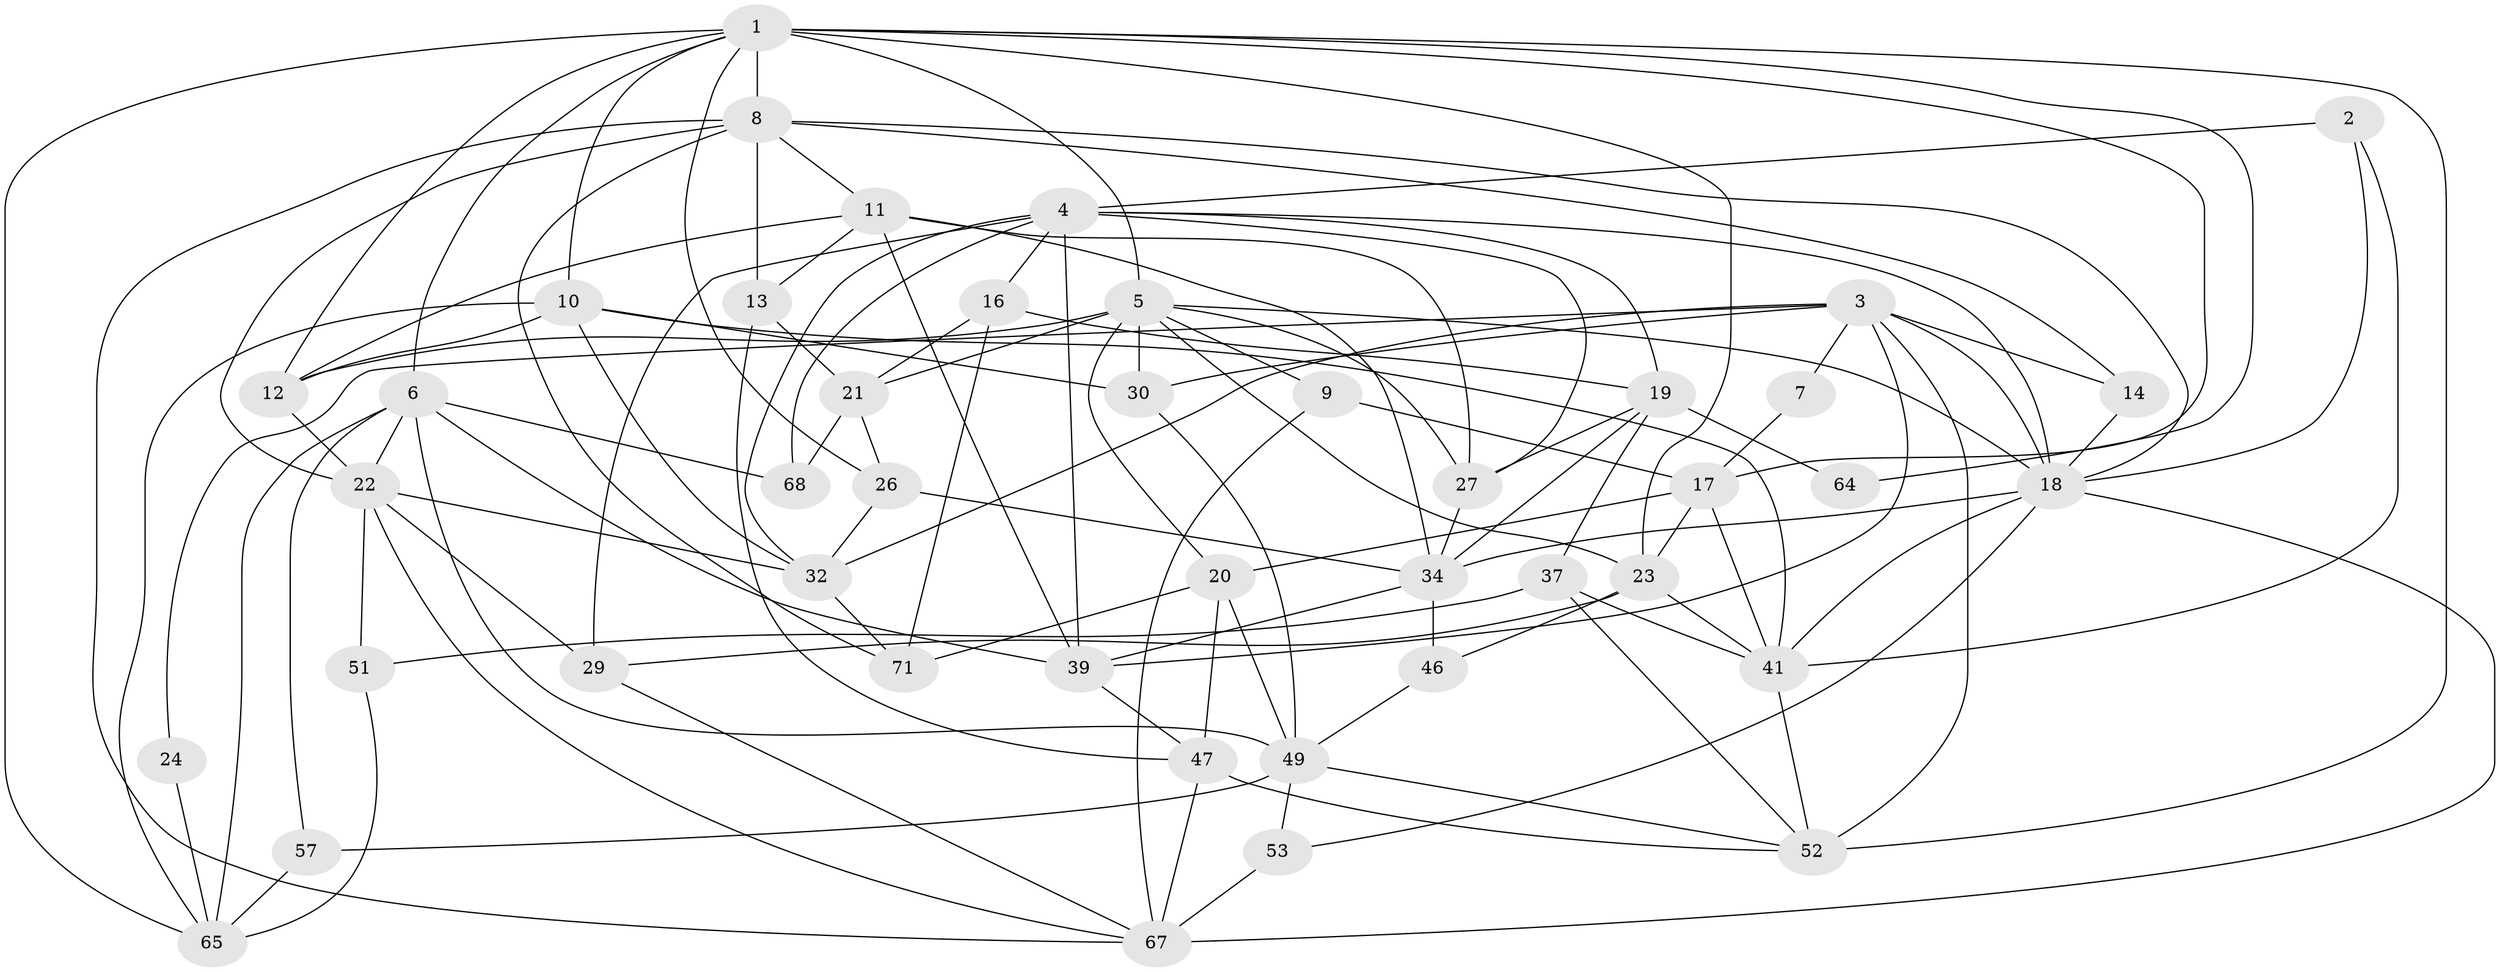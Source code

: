 // original degree distribution, {5: 0.22666666666666666, 3: 0.26666666666666666, 2: 0.14666666666666667, 6: 0.06666666666666667, 7: 0.02666666666666667, 4: 0.24, 8: 0.013333333333333334, 9: 0.013333333333333334}
// Generated by graph-tools (version 1.1) at 2025/41/03/06/25 10:41:56]
// undirected, 44 vertices, 117 edges
graph export_dot {
graph [start="1"]
  node [color=gray90,style=filled];
  1 [super="+40"];
  2;
  3 [super="+33"];
  4 [super="+58"];
  5 [super="+73"];
  6 [super="+48"];
  7;
  8 [super="+74"];
  9 [super="+35"];
  10 [super="+38"];
  11 [super="+62"];
  12 [super="+15"];
  13 [super="+31"];
  14;
  16;
  17 [super="+25"];
  18 [super="+60"];
  19 [super="+28"];
  20 [super="+44"];
  21 [super="+50"];
  22 [super="+45"];
  23 [super="+56"];
  24;
  26;
  27 [super="+55"];
  29 [super="+75"];
  30 [super="+36"];
  32 [super="+59"];
  34 [super="+72"];
  37 [super="+54"];
  39 [super="+43"];
  41 [super="+42"];
  46;
  47 [super="+69"];
  49 [super="+63"];
  51;
  52;
  53 [super="+61"];
  57;
  64;
  65 [super="+66"];
  67 [super="+70"];
  68;
  71;
  1 -- 52;
  1 -- 6;
  1 -- 64;
  1 -- 17;
  1 -- 65;
  1 -- 5;
  1 -- 23;
  1 -- 8;
  1 -- 26;
  1 -- 12;
  1 -- 10;
  2 -- 4;
  2 -- 18;
  2 -- 41;
  3 -- 18;
  3 -- 52;
  3 -- 32;
  3 -- 30;
  3 -- 39;
  3 -- 7;
  3 -- 24;
  3 -- 14;
  4 -- 32;
  4 -- 68;
  4 -- 19;
  4 -- 16;
  4 -- 27;
  4 -- 29;
  4 -- 18;
  4 -- 39;
  5 -- 23;
  5 -- 27;
  5 -- 21;
  5 -- 12;
  5 -- 20;
  5 -- 9;
  5 -- 18;
  5 -- 30;
  6 -- 22;
  6 -- 57;
  6 -- 68;
  6 -- 39;
  6 -- 49;
  6 -- 65;
  7 -- 17;
  8 -- 14;
  8 -- 71;
  8 -- 67;
  8 -- 11;
  8 -- 22;
  8 -- 18;
  8 -- 13;
  9 -- 67;
  9 -- 17;
  10 -- 30;
  10 -- 41 [weight=2];
  10 -- 32;
  10 -- 65;
  10 -- 12;
  11 -- 34;
  11 -- 13;
  11 -- 27;
  11 -- 39;
  11 -- 12;
  12 -- 22;
  13 -- 21;
  13 -- 47;
  14 -- 18;
  16 -- 21;
  16 -- 71;
  16 -- 19;
  17 -- 23;
  17 -- 20;
  17 -- 41;
  18 -- 34;
  18 -- 67;
  18 -- 53;
  18 -- 41;
  19 -- 64;
  19 -- 34;
  19 -- 37;
  19 -- 27;
  20 -- 49;
  20 -- 71;
  20 -- 47;
  21 -- 68;
  21 -- 26;
  22 -- 51;
  22 -- 32;
  22 -- 67;
  22 -- 29;
  23 -- 29;
  23 -- 41;
  23 -- 46;
  24 -- 65;
  26 -- 32;
  26 -- 34;
  27 -- 34;
  29 -- 67;
  30 -- 49;
  32 -- 71;
  34 -- 39;
  34 -- 46;
  37 -- 41;
  37 -- 51;
  37 -- 52;
  39 -- 47;
  41 -- 52;
  46 -- 49;
  47 -- 52;
  47 -- 67;
  49 -- 53;
  49 -- 57;
  49 -- 52;
  51 -- 65;
  53 -- 67 [weight=2];
  57 -- 65;
}

